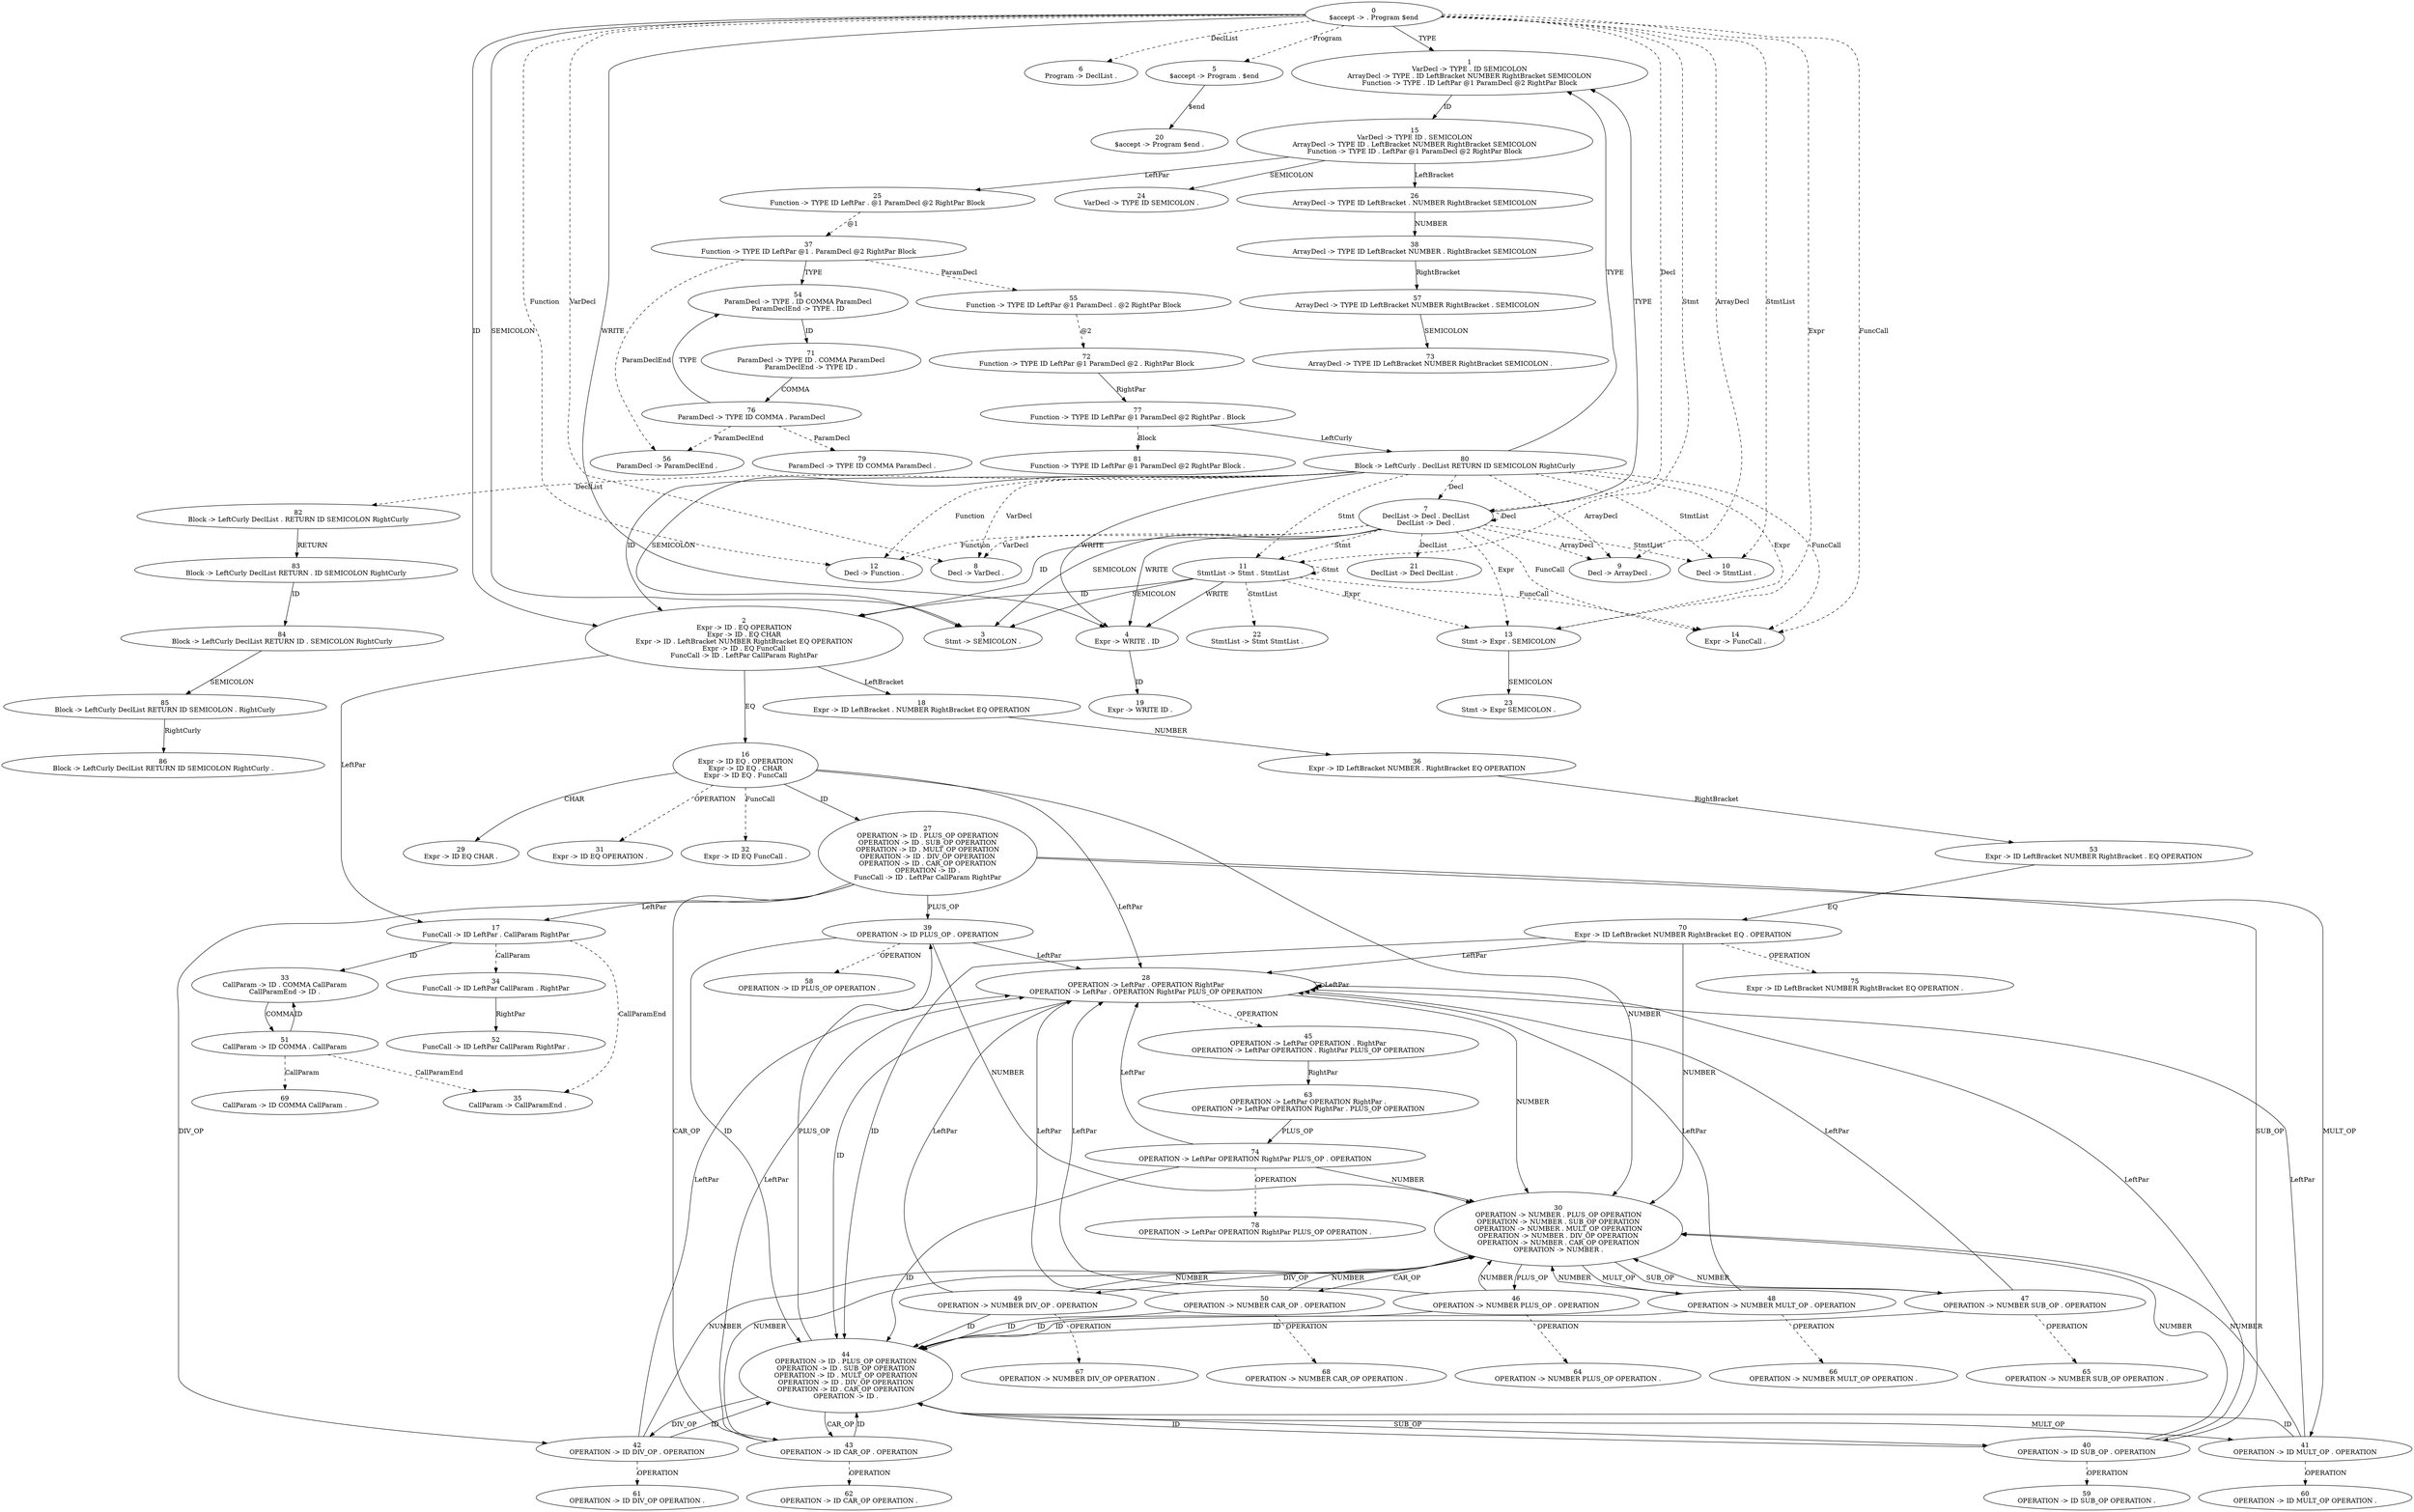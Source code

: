 digraph Automaton {
  0 [label="0\n$accept -> . Program $end"]
  0 -> 1 [style=solid label="TYPE"]
  0 -> 2 [style=solid label="ID"]
  0 -> 3 [style=solid label="SEMICOLON"]
  0 -> 4 [style=solid label="WRITE"]
  0 -> 5 [style=dashed label="Program"]
  0 -> 6 [style=dashed label="DeclList"]
  0 -> 7 [style=dashed label="Decl"]
  0 -> 8 [style=dashed label="VarDecl"]
  0 -> 9 [style=dashed label="ArrayDecl"]
  0 -> 10 [style=dashed label="StmtList"]
  0 -> 11 [style=dashed label="Stmt"]
  0 -> 12 [style=dashed label="Function"]
  0 -> 13 [style=dashed label="Expr"]
  0 -> 14 [style=dashed label="FuncCall"]
  1 [label="1\nVarDecl -> TYPE . ID SEMICOLON\nArrayDecl -> TYPE . ID LeftBracket NUMBER RightBracket SEMICOLON\nFunction -> TYPE . ID LeftPar @1 ParamDecl @2 RightPar Block"]
  1 -> 15 [style=solid label="ID"]
  2 [label="2\nExpr -> ID . EQ OPERATION\nExpr -> ID . EQ CHAR\nExpr -> ID . LeftBracket NUMBER RightBracket EQ OPERATION\nExpr -> ID . EQ FuncCall\nFuncCall -> ID . LeftPar CallParam RightPar"]
  2 -> 16 [style=solid label="EQ"]
  2 -> 17 [style=solid label="LeftPar"]
  2 -> 18 [style=solid label="LeftBracket"]
  3 [label="3\nStmt -> SEMICOLON ."]
  4 [label="4\nExpr -> WRITE . ID"]
  4 -> 19 [style=solid label="ID"]
  5 [label="5\n$accept -> Program . $end"]
  5 -> 20 [style=solid label="$end"]
  6 [label="6\nProgram -> DeclList ."]
  7 [label="7\nDeclList -> Decl . DeclList\nDeclList -> Decl ."]
  7 -> 1 [style=solid label="TYPE"]
  7 -> 2 [style=solid label="ID"]
  7 -> 3 [style=solid label="SEMICOLON"]
  7 -> 4 [style=solid label="WRITE"]
  7 -> 21 [style=dashed label="DeclList"]
  7 -> 7 [style=dashed label="Decl"]
  7 -> 8 [style=dashed label="VarDecl"]
  7 -> 9 [style=dashed label="ArrayDecl"]
  7 -> 10 [style=dashed label="StmtList"]
  7 -> 11 [style=dashed label="Stmt"]
  7 -> 12 [style=dashed label="Function"]
  7 -> 13 [style=dashed label="Expr"]
  7 -> 14 [style=dashed label="FuncCall"]
  8 [label="8\nDecl -> VarDecl ."]
  9 [label="9\nDecl -> ArrayDecl ."]
  10 [label="10\nDecl -> StmtList ."]
  11 [label="11\nStmtList -> Stmt . StmtList"]
  11 -> 2 [style=solid label="ID"]
  11 -> 3 [style=solid label="SEMICOLON"]
  11 -> 4 [style=solid label="WRITE"]
  11 -> 22 [style=dashed label="StmtList"]
  11 -> 11 [style=dashed label="Stmt"]
  11 -> 13 [style=dashed label="Expr"]
  11 -> 14 [style=dashed label="FuncCall"]
  12 [label="12\nDecl -> Function ."]
  13 [label="13\nStmt -> Expr . SEMICOLON"]
  13 -> 23 [style=solid label="SEMICOLON"]
  14 [label="14\nExpr -> FuncCall ."]
  15 [label="15\nVarDecl -> TYPE ID . SEMICOLON\nArrayDecl -> TYPE ID . LeftBracket NUMBER RightBracket SEMICOLON\nFunction -> TYPE ID . LeftPar @1 ParamDecl @2 RightPar Block"]
  15 -> 24 [style=solid label="SEMICOLON"]
  15 -> 25 [style=solid label="LeftPar"]
  15 -> 26 [style=solid label="LeftBracket"]
  16 [label="16\nExpr -> ID EQ . OPERATION\nExpr -> ID EQ . CHAR\nExpr -> ID EQ . FuncCall"]
  16 -> 27 [style=solid label="ID"]
  16 -> 28 [style=solid label="LeftPar"]
  16 -> 29 [style=solid label="CHAR"]
  16 -> 30 [style=solid label="NUMBER"]
  16 -> 31 [style=dashed label="OPERATION"]
  16 -> 32 [style=dashed label="FuncCall"]
  17 [label="17\nFuncCall -> ID LeftPar . CallParam RightPar"]
  17 -> 33 [style=solid label="ID"]
  17 -> 34 [style=dashed label="CallParam"]
  17 -> 35 [style=dashed label="CallParamEnd"]
  18 [label="18\nExpr -> ID LeftBracket . NUMBER RightBracket EQ OPERATION"]
  18 -> 36 [style=solid label="NUMBER"]
  19 [label="19\nExpr -> WRITE ID ."]
  20 [label="20\n$accept -> Program $end ."]
  21 [label="21\nDeclList -> Decl DeclList ."]
  22 [label="22\nStmtList -> Stmt StmtList ."]
  23 [label="23\nStmt -> Expr SEMICOLON ."]
  24 [label="24\nVarDecl -> TYPE ID SEMICOLON ."]
  25 [label="25\nFunction -> TYPE ID LeftPar . @1 ParamDecl @2 RightPar Block"]
  25 -> 37 [style=dashed label="@1"]
  26 [label="26\nArrayDecl -> TYPE ID LeftBracket . NUMBER RightBracket SEMICOLON"]
  26 -> 38 [style=solid label="NUMBER"]
  27 [label="27\nOPERATION -> ID . PLUS_OP OPERATION\nOPERATION -> ID . SUB_OP OPERATION\nOPERATION -> ID . MULT_OP OPERATION\nOPERATION -> ID . DIV_OP OPERATION\nOPERATION -> ID . CAR_OP OPERATION\nOPERATION -> ID .\nFuncCall -> ID . LeftPar CallParam RightPar"]
  27 -> 39 [style=solid label="PLUS_OP"]
  27 -> 40 [style=solid label="SUB_OP"]
  27 -> 41 [style=solid label="MULT_OP"]
  27 -> 42 [style=solid label="DIV_OP"]
  27 -> 43 [style=solid label="CAR_OP"]
  27 -> 17 [style=solid label="LeftPar"]
  28 [label="28\nOPERATION -> LeftPar . OPERATION RightPar\nOPERATION -> LeftPar . OPERATION RightPar PLUS_OP OPERATION"]
  28 -> 44 [style=solid label="ID"]
  28 -> 28 [style=solid label="LeftPar"]
  28 -> 30 [style=solid label="NUMBER"]
  28 -> 45 [style=dashed label="OPERATION"]
  29 [label="29\nExpr -> ID EQ CHAR ."]
  30 [label="30\nOPERATION -> NUMBER . PLUS_OP OPERATION\nOPERATION -> NUMBER . SUB_OP OPERATION\nOPERATION -> NUMBER . MULT_OP OPERATION\nOPERATION -> NUMBER . DIV_OP OPERATION\nOPERATION -> NUMBER . CAR_OP OPERATION\nOPERATION -> NUMBER ."]
  30 -> 46 [style=solid label="PLUS_OP"]
  30 -> 47 [style=solid label="SUB_OP"]
  30 -> 48 [style=solid label="MULT_OP"]
  30 -> 49 [style=solid label="DIV_OP"]
  30 -> 50 [style=solid label="CAR_OP"]
  31 [label="31\nExpr -> ID EQ OPERATION ."]
  32 [label="32\nExpr -> ID EQ FuncCall ."]
  33 [label="33\nCallParam -> ID . COMMA CallParam\nCallParamEnd -> ID ."]
  33 -> 51 [style=solid label="COMMA"]
  34 [label="34\nFuncCall -> ID LeftPar CallParam . RightPar"]
  34 -> 52 [style=solid label="RightPar"]
  35 [label="35\nCallParam -> CallParamEnd ."]
  36 [label="36\nExpr -> ID LeftBracket NUMBER . RightBracket EQ OPERATION"]
  36 -> 53 [style=solid label="RightBracket"]
  37 [label="37\nFunction -> TYPE ID LeftPar @1 . ParamDecl @2 RightPar Block"]
  37 -> 54 [style=solid label="TYPE"]
  37 -> 55 [style=dashed label="ParamDecl"]
  37 -> 56 [style=dashed label="ParamDeclEnd"]
  38 [label="38\nArrayDecl -> TYPE ID LeftBracket NUMBER . RightBracket SEMICOLON"]
  38 -> 57 [style=solid label="RightBracket"]
  39 [label="39\nOPERATION -> ID PLUS_OP . OPERATION"]
  39 -> 44 [style=solid label="ID"]
  39 -> 28 [style=solid label="LeftPar"]
  39 -> 30 [style=solid label="NUMBER"]
  39 -> 58 [style=dashed label="OPERATION"]
  40 [label="40\nOPERATION -> ID SUB_OP . OPERATION"]
  40 -> 44 [style=solid label="ID"]
  40 -> 28 [style=solid label="LeftPar"]
  40 -> 30 [style=solid label="NUMBER"]
  40 -> 59 [style=dashed label="OPERATION"]
  41 [label="41\nOPERATION -> ID MULT_OP . OPERATION"]
  41 -> 44 [style=solid label="ID"]
  41 -> 28 [style=solid label="LeftPar"]
  41 -> 30 [style=solid label="NUMBER"]
  41 -> 60 [style=dashed label="OPERATION"]
  42 [label="42\nOPERATION -> ID DIV_OP . OPERATION"]
  42 -> 44 [style=solid label="ID"]
  42 -> 28 [style=solid label="LeftPar"]
  42 -> 30 [style=solid label="NUMBER"]
  42 -> 61 [style=dashed label="OPERATION"]
  43 [label="43\nOPERATION -> ID CAR_OP . OPERATION"]
  43 -> 44 [style=solid label="ID"]
  43 -> 28 [style=solid label="LeftPar"]
  43 -> 30 [style=solid label="NUMBER"]
  43 -> 62 [style=dashed label="OPERATION"]
  44 [label="44\nOPERATION -> ID . PLUS_OP OPERATION\nOPERATION -> ID . SUB_OP OPERATION\nOPERATION -> ID . MULT_OP OPERATION\nOPERATION -> ID . DIV_OP OPERATION\nOPERATION -> ID . CAR_OP OPERATION\nOPERATION -> ID ."]
  44 -> 39 [style=solid label="PLUS_OP"]
  44 -> 40 [style=solid label="SUB_OP"]
  44 -> 41 [style=solid label="MULT_OP"]
  44 -> 42 [style=solid label="DIV_OP"]
  44 -> 43 [style=solid label="CAR_OP"]
  45 [label="45\nOPERATION -> LeftPar OPERATION . RightPar\nOPERATION -> LeftPar OPERATION . RightPar PLUS_OP OPERATION"]
  45 -> 63 [style=solid label="RightPar"]
  46 [label="46\nOPERATION -> NUMBER PLUS_OP . OPERATION"]
  46 -> 44 [style=solid label="ID"]
  46 -> 28 [style=solid label="LeftPar"]
  46 -> 30 [style=solid label="NUMBER"]
  46 -> 64 [style=dashed label="OPERATION"]
  47 [label="47\nOPERATION -> NUMBER SUB_OP . OPERATION"]
  47 -> 44 [style=solid label="ID"]
  47 -> 28 [style=solid label="LeftPar"]
  47 -> 30 [style=solid label="NUMBER"]
  47 -> 65 [style=dashed label="OPERATION"]
  48 [label="48\nOPERATION -> NUMBER MULT_OP . OPERATION"]
  48 -> 44 [style=solid label="ID"]
  48 -> 28 [style=solid label="LeftPar"]
  48 -> 30 [style=solid label="NUMBER"]
  48 -> 66 [style=dashed label="OPERATION"]
  49 [label="49\nOPERATION -> NUMBER DIV_OP . OPERATION"]
  49 -> 44 [style=solid label="ID"]
  49 -> 28 [style=solid label="LeftPar"]
  49 -> 30 [style=solid label="NUMBER"]
  49 -> 67 [style=dashed label="OPERATION"]
  50 [label="50\nOPERATION -> NUMBER CAR_OP . OPERATION"]
  50 -> 44 [style=solid label="ID"]
  50 -> 28 [style=solid label="LeftPar"]
  50 -> 30 [style=solid label="NUMBER"]
  50 -> 68 [style=dashed label="OPERATION"]
  51 [label="51\nCallParam -> ID COMMA . CallParam"]
  51 -> 33 [style=solid label="ID"]
  51 -> 69 [style=dashed label="CallParam"]
  51 -> 35 [style=dashed label="CallParamEnd"]
  52 [label="52\nFuncCall -> ID LeftPar CallParam RightPar ."]
  53 [label="53\nExpr -> ID LeftBracket NUMBER RightBracket . EQ OPERATION"]
  53 -> 70 [style=solid label="EQ"]
  54 [label="54\nParamDecl -> TYPE . ID COMMA ParamDecl\nParamDeclEnd -> TYPE . ID"]
  54 -> 71 [style=solid label="ID"]
  55 [label="55\nFunction -> TYPE ID LeftPar @1 ParamDecl . @2 RightPar Block"]
  55 -> 72 [style=dashed label="@2"]
  56 [label="56\nParamDecl -> ParamDeclEnd ."]
  57 [label="57\nArrayDecl -> TYPE ID LeftBracket NUMBER RightBracket . SEMICOLON"]
  57 -> 73 [style=solid label="SEMICOLON"]
  58 [label="58\nOPERATION -> ID PLUS_OP OPERATION ."]
  59 [label="59\nOPERATION -> ID SUB_OP OPERATION ."]
  60 [label="60\nOPERATION -> ID MULT_OP OPERATION ."]
  61 [label="61\nOPERATION -> ID DIV_OP OPERATION ."]
  62 [label="62\nOPERATION -> ID CAR_OP OPERATION ."]
  63 [label="63\nOPERATION -> LeftPar OPERATION RightPar .\nOPERATION -> LeftPar OPERATION RightPar . PLUS_OP OPERATION"]
  63 -> 74 [style=solid label="PLUS_OP"]
  64 [label="64\nOPERATION -> NUMBER PLUS_OP OPERATION ."]
  65 [label="65\nOPERATION -> NUMBER SUB_OP OPERATION ."]
  66 [label="66\nOPERATION -> NUMBER MULT_OP OPERATION ."]
  67 [label="67\nOPERATION -> NUMBER DIV_OP OPERATION ."]
  68 [label="68\nOPERATION -> NUMBER CAR_OP OPERATION ."]
  69 [label="69\nCallParam -> ID COMMA CallParam ."]
  70 [label="70\nExpr -> ID LeftBracket NUMBER RightBracket EQ . OPERATION"]
  70 -> 44 [style=solid label="ID"]
  70 -> 28 [style=solid label="LeftPar"]
  70 -> 30 [style=solid label="NUMBER"]
  70 -> 75 [style=dashed label="OPERATION"]
  71 [label="71\nParamDecl -> TYPE ID . COMMA ParamDecl\nParamDeclEnd -> TYPE ID ."]
  71 -> 76 [style=solid label="COMMA"]
  72 [label="72\nFunction -> TYPE ID LeftPar @1 ParamDecl @2 . RightPar Block"]
  72 -> 77 [style=solid label="RightPar"]
  73 [label="73\nArrayDecl -> TYPE ID LeftBracket NUMBER RightBracket SEMICOLON ."]
  74 [label="74\nOPERATION -> LeftPar OPERATION RightPar PLUS_OP . OPERATION"]
  74 -> 44 [style=solid label="ID"]
  74 -> 28 [style=solid label="LeftPar"]
  74 -> 30 [style=solid label="NUMBER"]
  74 -> 78 [style=dashed label="OPERATION"]
  75 [label="75\nExpr -> ID LeftBracket NUMBER RightBracket EQ OPERATION ."]
  76 [label="76\nParamDecl -> TYPE ID COMMA . ParamDecl"]
  76 -> 54 [style=solid label="TYPE"]
  76 -> 79 [style=dashed label="ParamDecl"]
  76 -> 56 [style=dashed label="ParamDeclEnd"]
  77 [label="77\nFunction -> TYPE ID LeftPar @1 ParamDecl @2 RightPar . Block"]
  77 -> 80 [style=solid label="LeftCurly"]
  77 -> 81 [style=dashed label="Block"]
  78 [label="78\nOPERATION -> LeftPar OPERATION RightPar PLUS_OP OPERATION ."]
  79 [label="79\nParamDecl -> TYPE ID COMMA ParamDecl ."]
  80 [label="80\nBlock -> LeftCurly . DeclList RETURN ID SEMICOLON RightCurly"]
  80 -> 1 [style=solid label="TYPE"]
  80 -> 2 [style=solid label="ID"]
  80 -> 3 [style=solid label="SEMICOLON"]
  80 -> 4 [style=solid label="WRITE"]
  80 -> 82 [style=dashed label="DeclList"]
  80 -> 7 [style=dashed label="Decl"]
  80 -> 8 [style=dashed label="VarDecl"]
  80 -> 9 [style=dashed label="ArrayDecl"]
  80 -> 10 [style=dashed label="StmtList"]
  80 -> 11 [style=dashed label="Stmt"]
  80 -> 12 [style=dashed label="Function"]
  80 -> 13 [style=dashed label="Expr"]
  80 -> 14 [style=dashed label="FuncCall"]
  81 [label="81\nFunction -> TYPE ID LeftPar @1 ParamDecl @2 RightPar Block ."]
  82 [label="82\nBlock -> LeftCurly DeclList . RETURN ID SEMICOLON RightCurly"]
  82 -> 83 [style=solid label="RETURN"]
  83 [label="83\nBlock -> LeftCurly DeclList RETURN . ID SEMICOLON RightCurly"]
  83 -> 84 [style=solid label="ID"]
  84 [label="84\nBlock -> LeftCurly DeclList RETURN ID . SEMICOLON RightCurly"]
  84 -> 85 [style=solid label="SEMICOLON"]
  85 [label="85\nBlock -> LeftCurly DeclList RETURN ID SEMICOLON . RightCurly"]
  85 -> 86 [style=solid label="RightCurly"]
  86 [label="86\nBlock -> LeftCurly DeclList RETURN ID SEMICOLON RightCurly ."]
}
